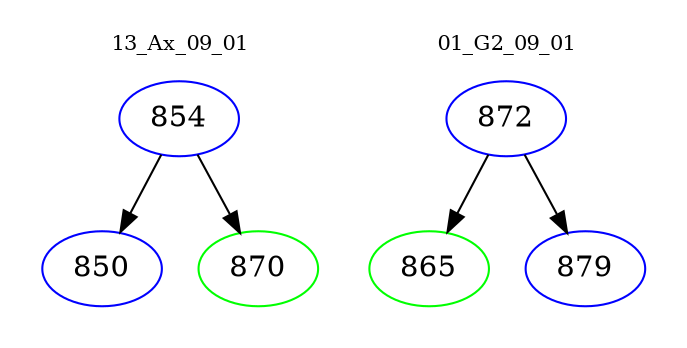 digraph{
subgraph cluster_0 {
color = white
label = "13_Ax_09_01";
fontsize=10;
T0_854 [label="854", color="blue"]
T0_854 -> T0_850 [color="black"]
T0_850 [label="850", color="blue"]
T0_854 -> T0_870 [color="black"]
T0_870 [label="870", color="green"]
}
subgraph cluster_1 {
color = white
label = "01_G2_09_01";
fontsize=10;
T1_872 [label="872", color="blue"]
T1_872 -> T1_865 [color="black"]
T1_865 [label="865", color="green"]
T1_872 -> T1_879 [color="black"]
T1_879 [label="879", color="blue"]
}
}

